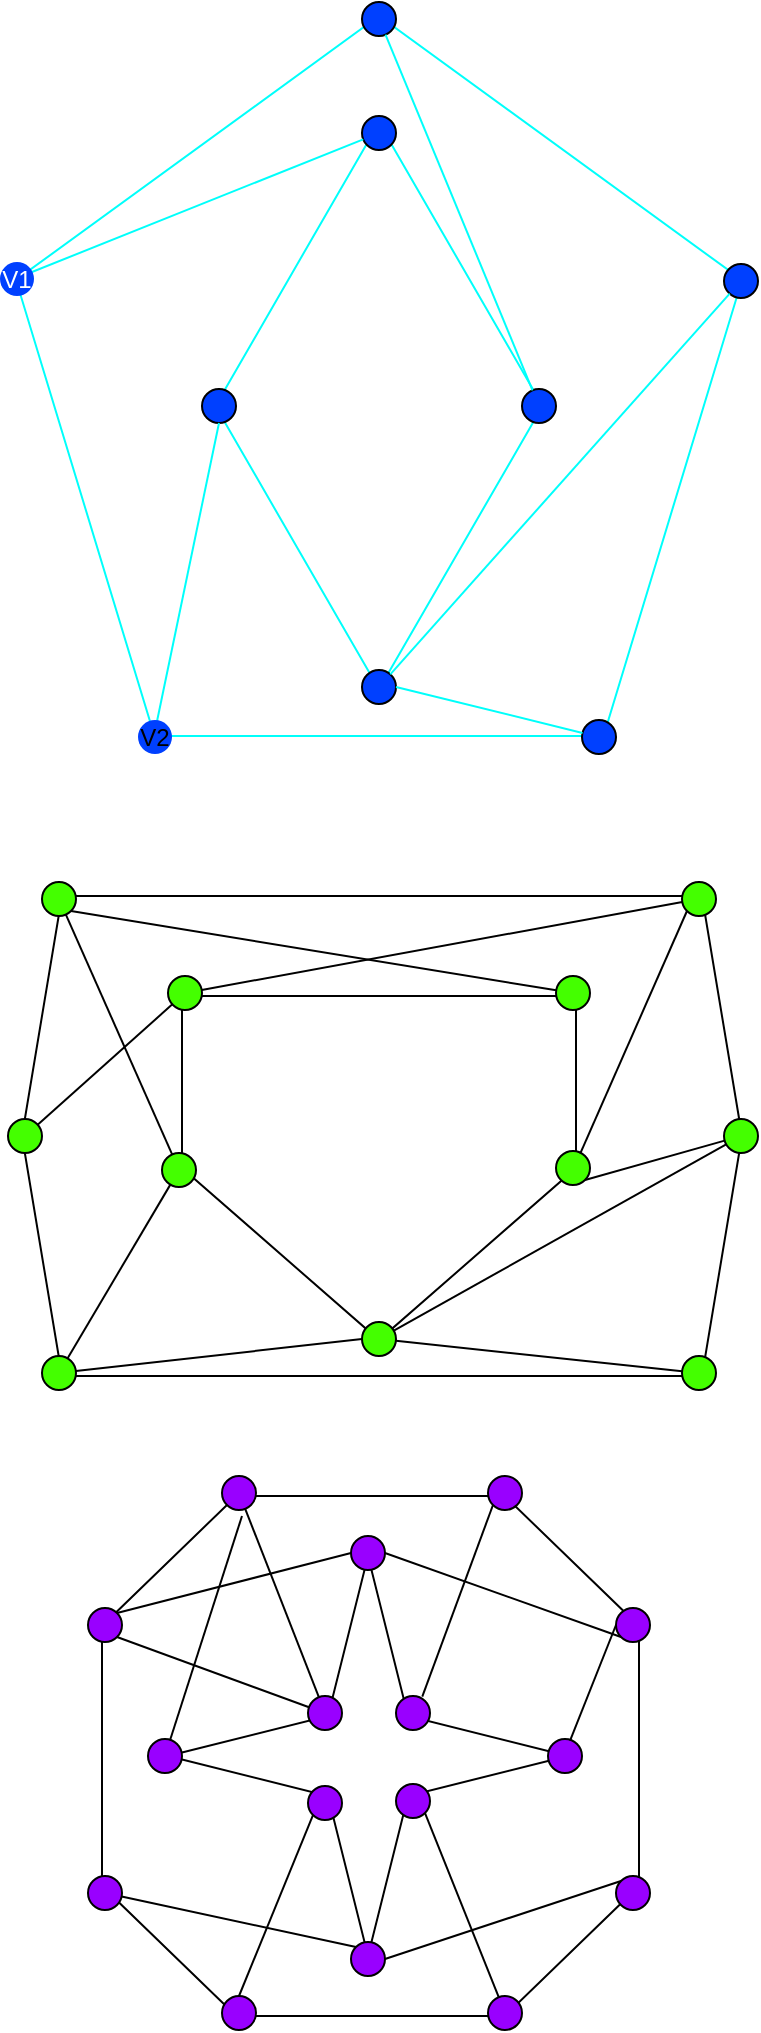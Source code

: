 <mxfile version="21.1.7" type="github">
  <diagram name="Page-1" id="YPntTSr8ZNqFE-mm75Fx">
    <mxGraphModel dx="2883" dy="1173" grid="1" gridSize="10" guides="1" tooltips="1" connect="1" arrows="1" fold="1" page="1" pageScale="1" pageWidth="850" pageHeight="1100" math="0" shadow="0">
      <root>
        <mxCell id="0" />
        <mxCell id="1" parent="0" />
        <mxCell id="99zHLcygiuPHGJLUHT96-202" value="" style="verticalLabelPosition=bottom;verticalAlign=top;html=1;shape=mxgraph.basic.polygon;polyCoords=[[0.25,0],[0.75,0],[1,0.25],[1,0.75],[0.75,1],[0.25,1],[0,0.75],[0,0.25]];polyline=0;" vertex="1" parent="1">
          <mxGeometry x="-760" y="820" width="268.5" height="260" as="geometry" />
        </mxCell>
        <mxCell id="99zHLcygiuPHGJLUHT96-150" value="" style="whiteSpace=wrap;html=1;shape=mxgraph.basic.pentagon;strokeColor=#00fffb;" vertex="1" parent="1">
          <mxGeometry x="-803" y="80" width="363" height="360" as="geometry" />
        </mxCell>
        <mxCell id="99zHLcygiuPHGJLUHT96-151" value="" style="shape=hexagon;perimeter=hexagonPerimeter2;whiteSpace=wrap;html=1;fixedSize=1;" vertex="1" parent="1">
          <mxGeometry x="-800" y="520" width="360" height="240" as="geometry" />
        </mxCell>
        <mxCell id="99zHLcygiuPHGJLUHT96-155" value="" style="html=1;whiteSpace=wrap;aspect=fixed;shape=isoRectangle;rotation=90;strokeColor=#00fffb;" vertex="1" parent="1">
          <mxGeometry x="-763.17" y="190" width="283.33" height="170" as="geometry" />
        </mxCell>
        <mxCell id="99zHLcygiuPHGJLUHT96-158" value="" style="ellipse;whiteSpace=wrap;html=1;aspect=fixed;fillColor=#0040ff;" vertex="1" parent="1">
          <mxGeometry x="-520" y="432" width="17" height="17" as="geometry" />
        </mxCell>
        <mxCell id="99zHLcygiuPHGJLUHT96-160" value="" style="ellipse;whiteSpace=wrap;html=1;aspect=fixed;fillColor=#0040ff;" vertex="1" parent="1">
          <mxGeometry x="-630" y="130" width="17" height="17" as="geometry" />
        </mxCell>
        <mxCell id="99zHLcygiuPHGJLUHT96-161" value="" style="ellipse;whiteSpace=wrap;html=1;aspect=fixed;fillColor=#0040ff;" vertex="1" parent="1">
          <mxGeometry x="-710" y="266.5" width="17" height="17" as="geometry" />
        </mxCell>
        <mxCell id="99zHLcygiuPHGJLUHT96-163" value="" style="ellipse;whiteSpace=wrap;html=1;aspect=fixed;fillColor=#0040ff;" vertex="1" parent="1">
          <mxGeometry x="-630" y="407" width="17" height="17" as="geometry" />
        </mxCell>
        <mxCell id="99zHLcygiuPHGJLUHT96-165" value="" style="ellipse;whiteSpace=wrap;html=1;aspect=fixed;fillColor=#0040ff;" vertex="1" parent="1">
          <mxGeometry x="-449" y="204" width="17" height="17" as="geometry" />
        </mxCell>
        <mxCell id="99zHLcygiuPHGJLUHT96-166" value="" style="ellipse;whiteSpace=wrap;html=1;aspect=fixed;fillColor=#0040ff;" vertex="1" parent="1">
          <mxGeometry x="-630" y="73" width="17" height="17" as="geometry" />
        </mxCell>
        <mxCell id="99zHLcygiuPHGJLUHT96-167" value="" style="endArrow=none;html=1;rounded=0;exitX=0.19;exitY=1;exitDx=0;exitDy=0;exitPerimeter=0;entryX=0.5;entryY=1;entryDx=0;entryDy=0;strokeColor=#00fffb;" edge="1" parent="1" source="99zHLcygiuPHGJLUHT96-150" target="99zHLcygiuPHGJLUHT96-161">
          <mxGeometry relative="1" as="geometry">
            <mxPoint x="-730" y="310" as="sourcePoint" />
            <mxPoint x="-570" y="310" as="targetPoint" />
          </mxGeometry>
        </mxCell>
        <mxCell id="99zHLcygiuPHGJLUHT96-159" value="V2" style="ellipse;whiteSpace=wrap;html=1;aspect=fixed;fillColor=#0040ff;strokeColor=none;" vertex="1" parent="1">
          <mxGeometry x="-742" y="432" width="17" height="17" as="geometry" />
        </mxCell>
        <mxCell id="99zHLcygiuPHGJLUHT96-168" value="" style="endArrow=none;html=1;rounded=0;exitX=1;exitY=0.5;exitDx=0;exitDy=0;strokeColor=#00fffb;" edge="1" parent="1" source="99zHLcygiuPHGJLUHT96-163" target="99zHLcygiuPHGJLUHT96-158">
          <mxGeometry relative="1" as="geometry">
            <mxPoint x="-680" y="380" as="sourcePoint" />
            <mxPoint x="-520" y="380" as="targetPoint" />
          </mxGeometry>
        </mxCell>
        <mxCell id="99zHLcygiuPHGJLUHT96-169" value="" style="endArrow=none;html=1;rounded=0;strokeColor=#00fffb;" edge="1" parent="1" source="99zHLcygiuPHGJLUHT96-160">
          <mxGeometry relative="1" as="geometry">
            <mxPoint x="-720" y="320" as="sourcePoint" />
            <mxPoint x="-800" y="210" as="targetPoint" />
          </mxGeometry>
        </mxCell>
        <mxCell id="99zHLcygiuPHGJLUHT96-170" value="" style="endArrow=none;html=1;rounded=0;strokeColor=#00fffb;" edge="1" parent="1" source="99zHLcygiuPHGJLUHT96-163" target="99zHLcygiuPHGJLUHT96-165">
          <mxGeometry relative="1" as="geometry">
            <mxPoint x="-609" y="212.16" as="sourcePoint" />
            <mxPoint x="-449" y="212.16" as="targetPoint" />
          </mxGeometry>
        </mxCell>
        <mxCell id="99zHLcygiuPHGJLUHT96-162" value="" style="ellipse;whiteSpace=wrap;html=1;aspect=fixed;fillColor=#0040ff;" vertex="1" parent="1">
          <mxGeometry x="-550" y="266.5" width="17" height="17" as="geometry" />
        </mxCell>
        <mxCell id="99zHLcygiuPHGJLUHT96-156" value="&lt;font color=&quot;#ffffff&quot;&gt;V1&lt;/font&gt;" style="ellipse;whiteSpace=wrap;html=1;aspect=fixed;fillColor=#0040ff;strokeColor=none;" vertex="1" parent="1">
          <mxGeometry x="-811" y="203" width="17" height="17" as="geometry" />
        </mxCell>
        <mxCell id="99zHLcygiuPHGJLUHT96-172" value="" style="endArrow=none;html=1;rounded=0;strokeColor=#00fffb;" edge="1" parent="1" source="99zHLcygiuPHGJLUHT96-162" target="99zHLcygiuPHGJLUHT96-166">
          <mxGeometry relative="1" as="geometry">
            <mxPoint x="-860" y="260" as="sourcePoint" />
            <mxPoint x="-700" y="260" as="targetPoint" />
          </mxGeometry>
        </mxCell>
        <mxCell id="99zHLcygiuPHGJLUHT96-173" value="" style="verticalLabelPosition=bottom;verticalAlign=top;html=1;shape=offPageConnector;rounded=0;size=0.5;" vertex="1" parent="1">
          <mxGeometry x="-720" y="570" width="197" height="172.05" as="geometry" />
        </mxCell>
        <mxCell id="99zHLcygiuPHGJLUHT96-177" value="" style="ellipse;whiteSpace=wrap;html=1;aspect=fixed;fillColor=#44ff00;" vertex="1" parent="1">
          <mxGeometry x="-790" y="513" width="17" height="17" as="geometry" />
        </mxCell>
        <mxCell id="99zHLcygiuPHGJLUHT96-178" value="" style="ellipse;whiteSpace=wrap;html=1;aspect=fixed;fillColor=#44ff00;" vertex="1" parent="1">
          <mxGeometry x="-807" y="631.5" width="17" height="17" as="geometry" />
        </mxCell>
        <mxCell id="99zHLcygiuPHGJLUHT96-179" value="" style="ellipse;whiteSpace=wrap;html=1;aspect=fixed;fillColor=#44ff00;" vertex="1" parent="1">
          <mxGeometry x="-790" y="750" width="17" height="17" as="geometry" />
        </mxCell>
        <mxCell id="99zHLcygiuPHGJLUHT96-180" value="" style="ellipse;whiteSpace=wrap;html=1;aspect=fixed;fillColor=#44ff00;" vertex="1" parent="1">
          <mxGeometry x="-470" y="513" width="17" height="17" as="geometry" />
        </mxCell>
        <mxCell id="99zHLcygiuPHGJLUHT96-181" value="" style="ellipse;whiteSpace=wrap;html=1;aspect=fixed;fillColor=#44ff00;" vertex="1" parent="1">
          <mxGeometry x="-470" y="750" width="17" height="17" as="geometry" />
        </mxCell>
        <mxCell id="99zHLcygiuPHGJLUHT96-182" value="" style="ellipse;whiteSpace=wrap;html=1;aspect=fixed;fillColor=#44ff00;" vertex="1" parent="1">
          <mxGeometry x="-449" y="631.5" width="17" height="17" as="geometry" />
        </mxCell>
        <mxCell id="99zHLcygiuPHGJLUHT96-183" value="" style="ellipse;whiteSpace=wrap;html=1;aspect=fixed;fillColor=#44ff00;" vertex="1" parent="1">
          <mxGeometry x="-727" y="560" width="17" height="17" as="geometry" />
        </mxCell>
        <mxCell id="99zHLcygiuPHGJLUHT96-184" value="" style="ellipse;whiteSpace=wrap;html=1;aspect=fixed;fillColor=#44ff00;" vertex="1" parent="1">
          <mxGeometry x="-730" y="648.5" width="17" height="17" as="geometry" />
        </mxCell>
        <mxCell id="99zHLcygiuPHGJLUHT96-185" value="" style="ellipse;whiteSpace=wrap;html=1;aspect=fixed;fillColor=#44ff00;" vertex="1" parent="1">
          <mxGeometry x="-630" y="733" width="17" height="17" as="geometry" />
        </mxCell>
        <mxCell id="99zHLcygiuPHGJLUHT96-187" value="" style="ellipse;whiteSpace=wrap;html=1;aspect=fixed;fillColor=#44ff00;" vertex="1" parent="1">
          <mxGeometry x="-533" y="560" width="17" height="17" as="geometry" />
        </mxCell>
        <mxCell id="99zHLcygiuPHGJLUHT96-188" value="" style="ellipse;whiteSpace=wrap;html=1;aspect=fixed;fillColor=#44ff00;" vertex="1" parent="1">
          <mxGeometry x="-533" y="647.52" width="17" height="17" as="geometry" />
        </mxCell>
        <mxCell id="99zHLcygiuPHGJLUHT96-189" value="" style="endArrow=none;html=1;rounded=0;" edge="1" parent="1" source="99zHLcygiuPHGJLUHT96-177" target="99zHLcygiuPHGJLUHT96-184">
          <mxGeometry relative="1" as="geometry">
            <mxPoint x="-730" y="640" as="sourcePoint" />
            <mxPoint x="-570" y="640" as="targetPoint" />
          </mxGeometry>
        </mxCell>
        <mxCell id="99zHLcygiuPHGJLUHT96-192" value="" style="endArrow=none;html=1;rounded=0;" edge="1" parent="1" source="99zHLcygiuPHGJLUHT96-178" target="99zHLcygiuPHGJLUHT96-183">
          <mxGeometry relative="1" as="geometry">
            <mxPoint x="-730" y="640" as="sourcePoint" />
            <mxPoint x="-570" y="640" as="targetPoint" />
          </mxGeometry>
        </mxCell>
        <mxCell id="99zHLcygiuPHGJLUHT96-193" value="" style="endArrow=none;html=1;rounded=0;entryX=0;entryY=0.5;entryDx=0;entryDy=0;" edge="1" parent="1" source="99zHLcygiuPHGJLUHT96-179" target="99zHLcygiuPHGJLUHT96-185">
          <mxGeometry relative="1" as="geometry">
            <mxPoint x="-781" y="760" as="sourcePoint" />
            <mxPoint x="-570" y="680" as="targetPoint" />
          </mxGeometry>
        </mxCell>
        <mxCell id="99zHLcygiuPHGJLUHT96-194" value="" style="endArrow=none;html=1;rounded=0;" edge="1" parent="1" source="99zHLcygiuPHGJLUHT96-179" target="99zHLcygiuPHGJLUHT96-184">
          <mxGeometry relative="1" as="geometry">
            <mxPoint x="-820" y="680" as="sourcePoint" />
            <mxPoint x="-660" y="680" as="targetPoint" />
          </mxGeometry>
        </mxCell>
        <mxCell id="99zHLcygiuPHGJLUHT96-195" value="" style="endArrow=none;html=1;rounded=0;" edge="1" parent="1" source="99zHLcygiuPHGJLUHT96-185" target="99zHLcygiuPHGJLUHT96-181">
          <mxGeometry relative="1" as="geometry">
            <mxPoint x="-630" y="640" as="sourcePoint" />
            <mxPoint x="-470" y="640" as="targetPoint" />
          </mxGeometry>
        </mxCell>
        <mxCell id="99zHLcygiuPHGJLUHT96-196" value="" style="endArrow=none;html=1;rounded=0;" edge="1" parent="1" source="99zHLcygiuPHGJLUHT96-185" target="99zHLcygiuPHGJLUHT96-182">
          <mxGeometry relative="1" as="geometry">
            <mxPoint x="-630" y="640" as="sourcePoint" />
            <mxPoint x="-470" y="640" as="targetPoint" />
          </mxGeometry>
        </mxCell>
        <mxCell id="99zHLcygiuPHGJLUHT96-197" value="" style="endArrow=none;html=1;rounded=0;entryX=0;entryY=1;entryDx=0;entryDy=0;exitX=0.712;exitY=0.074;exitDx=0;exitDy=0;exitPerimeter=0;" edge="1" parent="1" source="99zHLcygiuPHGJLUHT96-188" target="99zHLcygiuPHGJLUHT96-180">
          <mxGeometry relative="1" as="geometry">
            <mxPoint x="-630" y="640" as="sourcePoint" />
            <mxPoint x="-470" y="640" as="targetPoint" />
          </mxGeometry>
        </mxCell>
        <mxCell id="99zHLcygiuPHGJLUHT96-198" value="" style="endArrow=none;html=1;rounded=0;exitX=1;exitY=1;exitDx=0;exitDy=0;" edge="1" parent="1" source="99zHLcygiuPHGJLUHT96-188" target="99zHLcygiuPHGJLUHT96-182">
          <mxGeometry relative="1" as="geometry">
            <mxPoint x="-630" y="640" as="sourcePoint" />
            <mxPoint x="-470" y="640" as="targetPoint" />
          </mxGeometry>
        </mxCell>
        <mxCell id="99zHLcygiuPHGJLUHT96-199" value="" style="endArrow=none;html=1;rounded=0;" edge="1" parent="1" source="99zHLcygiuPHGJLUHT96-183" target="99zHLcygiuPHGJLUHT96-180">
          <mxGeometry relative="1" as="geometry">
            <mxPoint x="-660" y="530" as="sourcePoint" />
            <mxPoint x="-500" y="530" as="targetPoint" />
          </mxGeometry>
        </mxCell>
        <mxCell id="99zHLcygiuPHGJLUHT96-200" value="" style="endArrow=none;html=1;rounded=0;exitX=1;exitY=1;exitDx=0;exitDy=0;" edge="1" parent="1" source="99zHLcygiuPHGJLUHT96-177" target="99zHLcygiuPHGJLUHT96-187">
          <mxGeometry relative="1" as="geometry">
            <mxPoint x="-660" y="530" as="sourcePoint" />
            <mxPoint x="-500" y="530" as="targetPoint" />
          </mxGeometry>
        </mxCell>
        <mxCell id="99zHLcygiuPHGJLUHT96-201" value="" style="verticalLabelPosition=bottom;verticalAlign=top;html=1;shape=mxgraph.basic.4_point_star_2;dx=0.8;" vertex="1" parent="1">
          <mxGeometry x="-727" y="850" width="200" height="200" as="geometry" />
        </mxCell>
        <mxCell id="99zHLcygiuPHGJLUHT96-205" value="" style="ellipse;whiteSpace=wrap;html=1;aspect=fixed;fillColor=#9900ff;" vertex="1" parent="1">
          <mxGeometry x="-767" y="876" width="17" height="17" as="geometry" />
        </mxCell>
        <mxCell id="99zHLcygiuPHGJLUHT96-206" value="" style="ellipse;whiteSpace=wrap;html=1;aspect=fixed;fillColor=#9900ff;" vertex="1" parent="1">
          <mxGeometry x="-567" y="810" width="17" height="17" as="geometry" />
        </mxCell>
        <mxCell id="99zHLcygiuPHGJLUHT96-207" value="" style="ellipse;whiteSpace=wrap;html=1;aspect=fixed;fillColor=#9900ff;" vertex="1" parent="1">
          <mxGeometry x="-700" y="810" width="17" height="17" as="geometry" />
        </mxCell>
        <mxCell id="99zHLcygiuPHGJLUHT96-208" value="" style="ellipse;whiteSpace=wrap;html=1;aspect=fixed;fillColor=#9900ff;" vertex="1" parent="1">
          <mxGeometry x="-503" y="1010" width="17" height="17" as="geometry" />
        </mxCell>
        <mxCell id="99zHLcygiuPHGJLUHT96-209" value="" style="ellipse;whiteSpace=wrap;html=1;aspect=fixed;fillColor=#9900ff;" vertex="1" parent="1">
          <mxGeometry x="-567" y="1070" width="17" height="17" as="geometry" />
        </mxCell>
        <mxCell id="99zHLcygiuPHGJLUHT96-210" value="" style="ellipse;whiteSpace=wrap;html=1;aspect=fixed;fillColor=#9900ff;" vertex="1" parent="1">
          <mxGeometry x="-700" y="1070" width="17" height="17" as="geometry" />
        </mxCell>
        <mxCell id="99zHLcygiuPHGJLUHT96-211" value="" style="ellipse;whiteSpace=wrap;html=1;aspect=fixed;fillColor=#9900ff;" vertex="1" parent="1">
          <mxGeometry x="-767" y="1010" width="17" height="17" as="geometry" />
        </mxCell>
        <mxCell id="99zHLcygiuPHGJLUHT96-213" value="" style="ellipse;whiteSpace=wrap;html=1;aspect=fixed;fillColor=#9900ff;" vertex="1" parent="1">
          <mxGeometry x="-503" y="876" width="17" height="17" as="geometry" />
        </mxCell>
        <mxCell id="99zHLcygiuPHGJLUHT96-214" value="" style="ellipse;whiteSpace=wrap;html=1;aspect=fixed;fillColor=#9900ff;" vertex="1" parent="1">
          <mxGeometry x="-657" y="920" width="17" height="17" as="geometry" />
        </mxCell>
        <mxCell id="99zHLcygiuPHGJLUHT96-215" value="" style="ellipse;whiteSpace=wrap;html=1;aspect=fixed;fillColor=#9900ff;" vertex="1" parent="1">
          <mxGeometry x="-737" y="941.5" width="17" height="17" as="geometry" />
        </mxCell>
        <mxCell id="99zHLcygiuPHGJLUHT96-216" value="" style="ellipse;whiteSpace=wrap;html=1;aspect=fixed;fillColor=#9900ff;" vertex="1" parent="1">
          <mxGeometry x="-635.5" y="1043" width="17" height="17" as="geometry" />
        </mxCell>
        <mxCell id="99zHLcygiuPHGJLUHT96-217" value="" style="ellipse;whiteSpace=wrap;html=1;aspect=fixed;fillColor=#9900ff;" vertex="1" parent="1">
          <mxGeometry x="-657" y="965" width="17" height="17" as="geometry" />
        </mxCell>
        <mxCell id="99zHLcygiuPHGJLUHT96-219" value="" style="ellipse;whiteSpace=wrap;html=1;aspect=fixed;fillColor=#9900ff;" vertex="1" parent="1">
          <mxGeometry x="-613" y="964" width="17" height="17" as="geometry" />
        </mxCell>
        <mxCell id="99zHLcygiuPHGJLUHT96-220" value="" style="ellipse;whiteSpace=wrap;html=1;aspect=fixed;fillColor=#9900ff;" vertex="1" parent="1">
          <mxGeometry x="-537" y="941.5" width="17" height="17" as="geometry" />
        </mxCell>
        <mxCell id="99zHLcygiuPHGJLUHT96-221" value="" style="ellipse;whiteSpace=wrap;html=1;aspect=fixed;fillColor=#9900ff;" vertex="1" parent="1">
          <mxGeometry x="-613" y="920" width="17" height="17" as="geometry" />
        </mxCell>
        <mxCell id="99zHLcygiuPHGJLUHT96-222" value="" style="ellipse;whiteSpace=wrap;html=1;aspect=fixed;fillColor=#9900ff;" vertex="1" parent="1">
          <mxGeometry x="-635.5" y="840" width="17" height="17" as="geometry" />
        </mxCell>
        <mxCell id="99zHLcygiuPHGJLUHT96-223" value="" style="endArrow=none;html=1;rounded=0;" edge="1" parent="1" source="99zHLcygiuPHGJLUHT96-214" target="99zHLcygiuPHGJLUHT96-207">
          <mxGeometry relative="1" as="geometry">
            <mxPoint x="-810" y="960" as="sourcePoint" />
            <mxPoint x="-650" y="960" as="targetPoint" />
          </mxGeometry>
        </mxCell>
        <mxCell id="99zHLcygiuPHGJLUHT96-225" value="" style="endArrow=none;html=1;rounded=0;entryX=0;entryY=0.5;entryDx=0;entryDy=0;exitX=1;exitY=0;exitDx=0;exitDy=0;" edge="1" parent="1" source="99zHLcygiuPHGJLUHT96-205" target="99zHLcygiuPHGJLUHT96-222">
          <mxGeometry relative="1" as="geometry">
            <mxPoint x="-810" y="960" as="sourcePoint" />
            <mxPoint x="-650" y="960" as="targetPoint" />
          </mxGeometry>
        </mxCell>
        <mxCell id="99zHLcygiuPHGJLUHT96-226" value="" style="endArrow=none;html=1;rounded=0;entryX=0;entryY=1;entryDx=0;entryDy=0;exitX=1;exitY=0.5;exitDx=0;exitDy=0;" edge="1" parent="1" source="99zHLcygiuPHGJLUHT96-222" target="99zHLcygiuPHGJLUHT96-213">
          <mxGeometry relative="1" as="geometry">
            <mxPoint x="-810" y="960" as="sourcePoint" />
            <mxPoint x="-650" y="960" as="targetPoint" />
          </mxGeometry>
        </mxCell>
        <mxCell id="99zHLcygiuPHGJLUHT96-227" value="" style="endArrow=none;html=1;rounded=0;" edge="1" parent="1" source="99zHLcygiuPHGJLUHT96-215">
          <mxGeometry relative="1" as="geometry">
            <mxPoint x="-810" y="960" as="sourcePoint" />
            <mxPoint x="-690" y="830" as="targetPoint" />
          </mxGeometry>
        </mxCell>
        <mxCell id="99zHLcygiuPHGJLUHT96-228" value="" style="endArrow=none;html=1;rounded=0;entryX=0.5;entryY=0;entryDx=0;entryDy=0;exitX=0;exitY=1;exitDx=0;exitDy=0;" edge="1" parent="1" source="99zHLcygiuPHGJLUHT96-217" target="99zHLcygiuPHGJLUHT96-210">
          <mxGeometry relative="1" as="geometry">
            <mxPoint x="-810" y="960" as="sourcePoint" />
            <mxPoint x="-650" y="960" as="targetPoint" />
          </mxGeometry>
        </mxCell>
        <mxCell id="99zHLcygiuPHGJLUHT96-229" value="" style="endArrow=none;html=1;rounded=0;entryX=0;entryY=0;entryDx=0;entryDy=0;exitX=1;exitY=0.5;exitDx=0;exitDy=0;" edge="1" parent="1" source="99zHLcygiuPHGJLUHT96-216" target="99zHLcygiuPHGJLUHT96-208">
          <mxGeometry relative="1" as="geometry">
            <mxPoint x="-810" y="960" as="sourcePoint" />
            <mxPoint x="-650" y="960" as="targetPoint" />
          </mxGeometry>
        </mxCell>
        <mxCell id="99zHLcygiuPHGJLUHT96-230" value="" style="endArrow=none;html=1;rounded=0;entryX=1;entryY=1;entryDx=0;entryDy=0;" edge="1" parent="1" source="99zHLcygiuPHGJLUHT96-209" target="99zHLcygiuPHGJLUHT96-219">
          <mxGeometry relative="1" as="geometry">
            <mxPoint x="-742" y="1000" as="sourcePoint" />
            <mxPoint x="-582" y="1000" as="targetPoint" />
          </mxGeometry>
        </mxCell>
        <mxCell id="99zHLcygiuPHGJLUHT96-231" value="" style="endArrow=none;html=1;rounded=0;entryX=0;entryY=1;entryDx=0;entryDy=0;exitX=0.773;exitY=0.018;exitDx=0;exitDy=0;exitPerimeter=0;" edge="1" parent="1" source="99zHLcygiuPHGJLUHT96-221" target="99zHLcygiuPHGJLUHT96-206">
          <mxGeometry relative="1" as="geometry">
            <mxPoint x="-810" y="960" as="sourcePoint" />
            <mxPoint x="-650" y="960" as="targetPoint" />
          </mxGeometry>
        </mxCell>
        <mxCell id="99zHLcygiuPHGJLUHT96-232" value="" style="endArrow=none;html=1;rounded=0;entryX=0;entryY=0.5;entryDx=0;entryDy=0;exitX=0.649;exitY=0.045;exitDx=0;exitDy=0;exitPerimeter=0;" edge="1" parent="1" source="99zHLcygiuPHGJLUHT96-220" target="99zHLcygiuPHGJLUHT96-213">
          <mxGeometry relative="1" as="geometry">
            <mxPoint x="-810" y="960" as="sourcePoint" />
            <mxPoint x="-650" y="960" as="targetPoint" />
          </mxGeometry>
        </mxCell>
        <mxCell id="99zHLcygiuPHGJLUHT96-233" value="" style="endArrow=none;html=1;rounded=0;entryX=0;entryY=0;entryDx=0;entryDy=0;" edge="1" parent="1" source="99zHLcygiuPHGJLUHT96-211" target="99zHLcygiuPHGJLUHT96-216">
          <mxGeometry relative="1" as="geometry">
            <mxPoint x="-810" y="960" as="sourcePoint" />
            <mxPoint x="-650" y="960" as="targetPoint" />
          </mxGeometry>
        </mxCell>
        <mxCell id="99zHLcygiuPHGJLUHT96-234" value="" style="endArrow=none;html=1;rounded=0;exitX=1;exitY=1;exitDx=0;exitDy=0;" edge="1" parent="1" source="99zHLcygiuPHGJLUHT96-205" target="99zHLcygiuPHGJLUHT96-214">
          <mxGeometry relative="1" as="geometry">
            <mxPoint x="-873" y="900" as="sourcePoint" />
            <mxPoint x="-713" y="900" as="targetPoint" />
          </mxGeometry>
        </mxCell>
      </root>
    </mxGraphModel>
  </diagram>
</mxfile>
